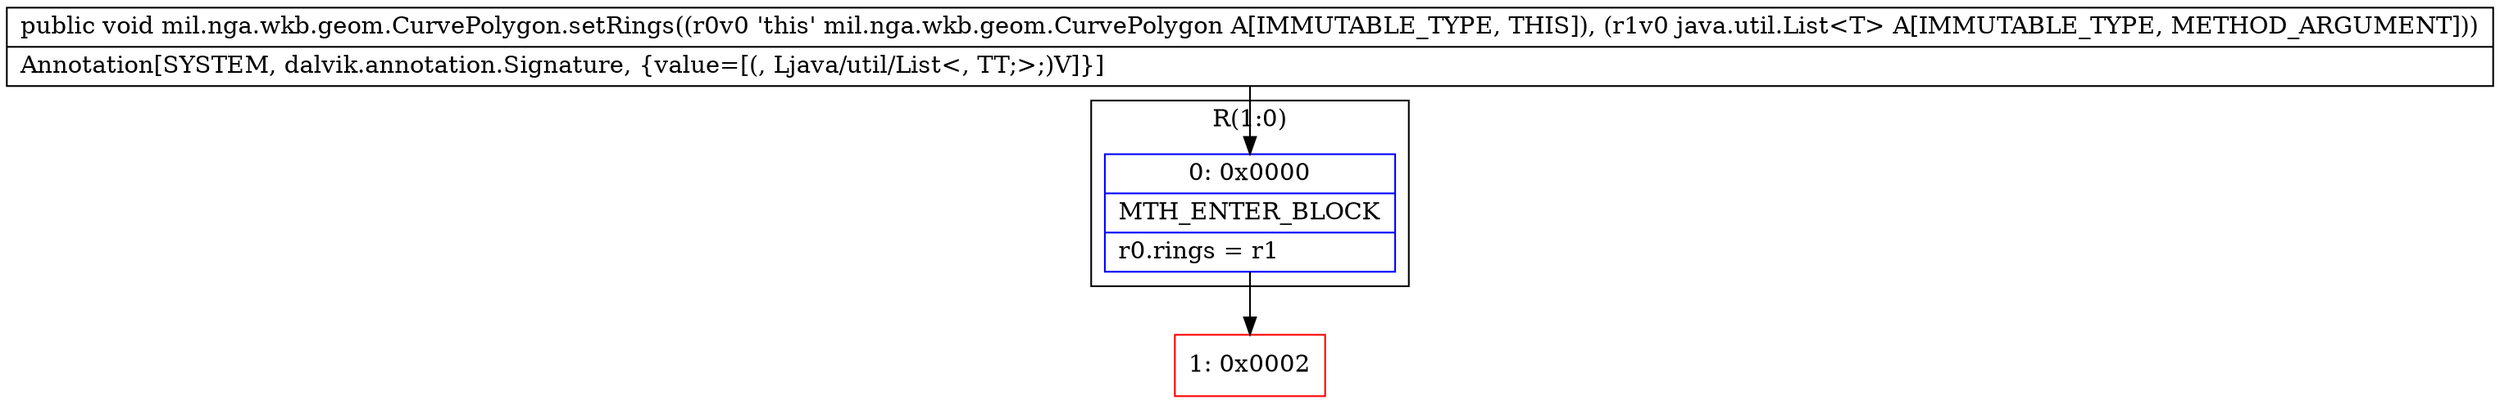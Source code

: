 digraph "CFG formil.nga.wkb.geom.CurvePolygon.setRings(Ljava\/util\/List;)V" {
subgraph cluster_Region_1576650693 {
label = "R(1:0)";
node [shape=record,color=blue];
Node_0 [shape=record,label="{0\:\ 0x0000|MTH_ENTER_BLOCK\l|r0.rings = r1\l}"];
}
Node_1 [shape=record,color=red,label="{1\:\ 0x0002}"];
MethodNode[shape=record,label="{public void mil.nga.wkb.geom.CurvePolygon.setRings((r0v0 'this' mil.nga.wkb.geom.CurvePolygon A[IMMUTABLE_TYPE, THIS]), (r1v0 java.util.List\<T\> A[IMMUTABLE_TYPE, METHOD_ARGUMENT]))  | Annotation[SYSTEM, dalvik.annotation.Signature, \{value=[(, Ljava\/util\/List\<, TT;\>;)V]\}]\l}"];
MethodNode -> Node_0;
Node_0 -> Node_1;
}

